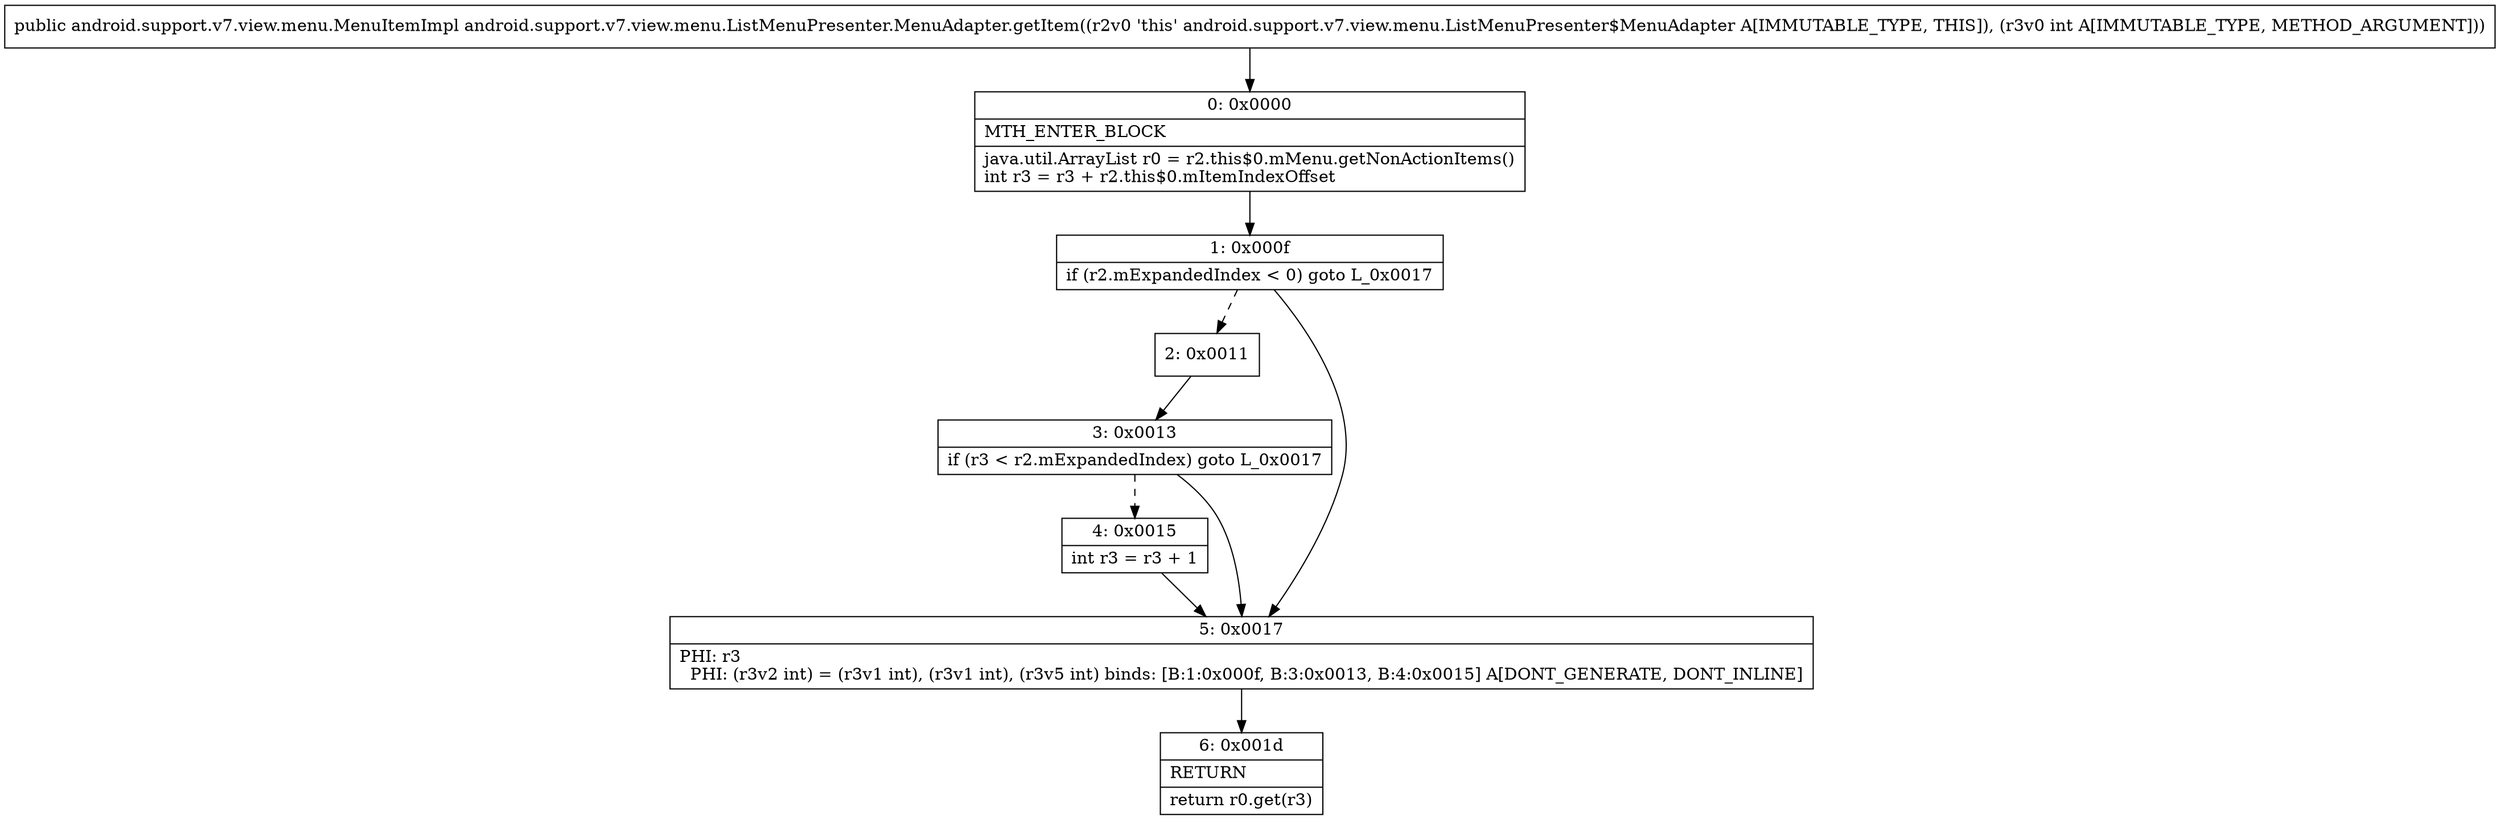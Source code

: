 digraph "CFG forandroid.support.v7.view.menu.ListMenuPresenter.MenuAdapter.getItem(I)Landroid\/support\/v7\/view\/menu\/MenuItemImpl;" {
Node_0 [shape=record,label="{0\:\ 0x0000|MTH_ENTER_BLOCK\l|java.util.ArrayList r0 = r2.this$0.mMenu.getNonActionItems()\lint r3 = r3 + r2.this$0.mItemIndexOffset\l}"];
Node_1 [shape=record,label="{1\:\ 0x000f|if (r2.mExpandedIndex \< 0) goto L_0x0017\l}"];
Node_2 [shape=record,label="{2\:\ 0x0011}"];
Node_3 [shape=record,label="{3\:\ 0x0013|if (r3 \< r2.mExpandedIndex) goto L_0x0017\l}"];
Node_4 [shape=record,label="{4\:\ 0x0015|int r3 = r3 + 1\l}"];
Node_5 [shape=record,label="{5\:\ 0x0017|PHI: r3 \l  PHI: (r3v2 int) = (r3v1 int), (r3v1 int), (r3v5 int) binds: [B:1:0x000f, B:3:0x0013, B:4:0x0015] A[DONT_GENERATE, DONT_INLINE]\l}"];
Node_6 [shape=record,label="{6\:\ 0x001d|RETURN\l|return r0.get(r3)\l}"];
MethodNode[shape=record,label="{public android.support.v7.view.menu.MenuItemImpl android.support.v7.view.menu.ListMenuPresenter.MenuAdapter.getItem((r2v0 'this' android.support.v7.view.menu.ListMenuPresenter$MenuAdapter A[IMMUTABLE_TYPE, THIS]), (r3v0 int A[IMMUTABLE_TYPE, METHOD_ARGUMENT])) }"];
MethodNode -> Node_0;
Node_0 -> Node_1;
Node_1 -> Node_2[style=dashed];
Node_1 -> Node_5;
Node_2 -> Node_3;
Node_3 -> Node_4[style=dashed];
Node_3 -> Node_5;
Node_4 -> Node_5;
Node_5 -> Node_6;
}

